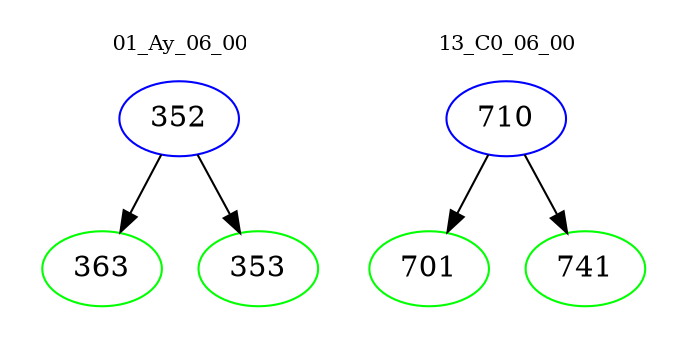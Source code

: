 digraph{
subgraph cluster_0 {
color = white
label = "01_Ay_06_00";
fontsize=10;
T0_352 [label="352", color="blue"]
T0_352 -> T0_363 [color="black"]
T0_363 [label="363", color="green"]
T0_352 -> T0_353 [color="black"]
T0_353 [label="353", color="green"]
}
subgraph cluster_1 {
color = white
label = "13_C0_06_00";
fontsize=10;
T1_710 [label="710", color="blue"]
T1_710 -> T1_701 [color="black"]
T1_701 [label="701", color="green"]
T1_710 -> T1_741 [color="black"]
T1_741 [label="741", color="green"]
}
}
